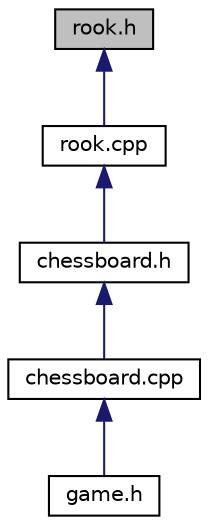 digraph "rook.h"
{
 // LATEX_PDF_SIZE
  edge [fontname="Helvetica",fontsize="10",labelfontname="Helvetica",labelfontsize="10"];
  node [fontname="Helvetica",fontsize="10",shape=record];
  Node1 [label="rook.h",height=0.2,width=0.4,color="black", fillcolor="grey75", style="filled", fontcolor="black",tooltip="classe de la tour"];
  Node1 -> Node2 [dir="back",color="midnightblue",fontsize="10",style="solid",fontname="Helvetica"];
  Node2 [label="rook.cpp",height=0.2,width=0.4,color="black", fillcolor="white", style="filled",URL="$d1/d42/rook_8cpp.html",tooltip=" "];
  Node2 -> Node3 [dir="back",color="midnightblue",fontsize="10",style="solid",fontname="Helvetica"];
  Node3 [label="chessboard.h",height=0.2,width=0.4,color="black", fillcolor="white", style="filled",URL="$df/d3e/chessboard_8h.html",tooltip=" "];
  Node3 -> Node4 [dir="back",color="midnightblue",fontsize="10",style="solid",fontname="Helvetica"];
  Node4 [label="chessboard.cpp",height=0.2,width=0.4,color="black", fillcolor="white", style="filled",URL="$d3/d03/chessboard_8cpp.html",tooltip=" "];
  Node4 -> Node5 [dir="back",color="midnightblue",fontsize="10",style="solid",fontname="Helvetica"];
  Node5 [label="game.h",height=0.2,width=0.4,color="black", fillcolor="white", style="filled",URL="$d2/dd5/game_8h.html",tooltip=" "];
}
